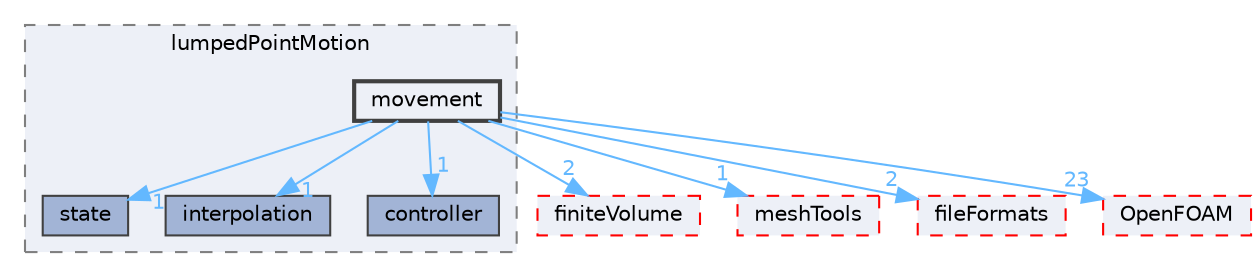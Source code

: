 digraph "src/lumpedPointMotion/movement"
{
 // LATEX_PDF_SIZE
  bgcolor="transparent";
  edge [fontname=Helvetica,fontsize=10,labelfontname=Helvetica,labelfontsize=10];
  node [fontname=Helvetica,fontsize=10,shape=box,height=0.2,width=0.4];
  compound=true
  subgraph clusterdir_f040a96d06a810e977c8591d02f7d383 {
    graph [ bgcolor="#edf0f7", pencolor="grey50", label="lumpedPointMotion", fontname=Helvetica,fontsize=10 style="filled,dashed", URL="dir_f040a96d06a810e977c8591d02f7d383.html",tooltip=""]
  dir_27389f56c7956b4c223e8ddfee5951d9 [label="state", fillcolor="#a2b4d6", color="grey25", style="filled", URL="dir_27389f56c7956b4c223e8ddfee5951d9.html",tooltip=""];
  dir_447d11ed667b6d6e52bbdeec2537edcd [label="interpolation", fillcolor="#a2b4d6", color="grey25", style="filled", URL="dir_447d11ed667b6d6e52bbdeec2537edcd.html",tooltip=""];
  dir_7d4da18f080e0089e9273831e7ea86d7 [label="controller", fillcolor="#a2b4d6", color="grey25", style="filled", URL="dir_7d4da18f080e0089e9273831e7ea86d7.html",tooltip=""];
  dir_1236b01f4be03b4b19200573ab5a5da6 [label="movement", fillcolor="#edf0f7", color="grey25", style="filled,bold", URL="dir_1236b01f4be03b4b19200573ab5a5da6.html",tooltip=""];
  }
  dir_9bd15774b555cf7259a6fa18f99fe99b [label="finiteVolume", fillcolor="#edf0f7", color="red", style="filled,dashed", URL="dir_9bd15774b555cf7259a6fa18f99fe99b.html",tooltip=""];
  dir_ae30ad0bef50cf391b24c614251bb9fd [label="meshTools", fillcolor="#edf0f7", color="red", style="filled,dashed", URL="dir_ae30ad0bef50cf391b24c614251bb9fd.html",tooltip=""];
  dir_b05602f37bb521a7142c0a3e200b5f35 [label="fileFormats", fillcolor="#edf0f7", color="red", style="filled,dashed", URL="dir_b05602f37bb521a7142c0a3e200b5f35.html",tooltip=""];
  dir_c5473ff19b20e6ec4dfe5c310b3778a8 [label="OpenFOAM", fillcolor="#edf0f7", color="red", style="filled,dashed", URL="dir_c5473ff19b20e6ec4dfe5c310b3778a8.html",tooltip=""];
  dir_1236b01f4be03b4b19200573ab5a5da6->dir_27389f56c7956b4c223e8ddfee5951d9 [headlabel="1", labeldistance=1.5 headhref="dir_002449_003754.html" href="dir_002449_003754.html" color="steelblue1" fontcolor="steelblue1"];
  dir_1236b01f4be03b4b19200573ab5a5da6->dir_447d11ed667b6d6e52bbdeec2537edcd [headlabel="1", labeldistance=1.5 headhref="dir_002449_001926.html" href="dir_002449_001926.html" color="steelblue1" fontcolor="steelblue1"];
  dir_1236b01f4be03b4b19200573ab5a5da6->dir_7d4da18f080e0089e9273831e7ea86d7 [headlabel="1", labeldistance=1.5 headhref="dir_002449_000673.html" href="dir_002449_000673.html" color="steelblue1" fontcolor="steelblue1"];
  dir_1236b01f4be03b4b19200573ab5a5da6->dir_9bd15774b555cf7259a6fa18f99fe99b [headlabel="2", labeldistance=1.5 headhref="dir_002449_001387.html" href="dir_002449_001387.html" color="steelblue1" fontcolor="steelblue1"];
  dir_1236b01f4be03b4b19200573ab5a5da6->dir_ae30ad0bef50cf391b24c614251bb9fd [headlabel="1", labeldistance=1.5 headhref="dir_002449_002382.html" href="dir_002449_002382.html" color="steelblue1" fontcolor="steelblue1"];
  dir_1236b01f4be03b4b19200573ab5a5da6->dir_b05602f37bb521a7142c0a3e200b5f35 [headlabel="2", labeldistance=1.5 headhref="dir_002449_001353.html" href="dir_002449_001353.html" color="steelblue1" fontcolor="steelblue1"];
  dir_1236b01f4be03b4b19200573ab5a5da6->dir_c5473ff19b20e6ec4dfe5c310b3778a8 [headlabel="23", labeldistance=1.5 headhref="dir_002449_002695.html" href="dir_002449_002695.html" color="steelblue1" fontcolor="steelblue1"];
}
